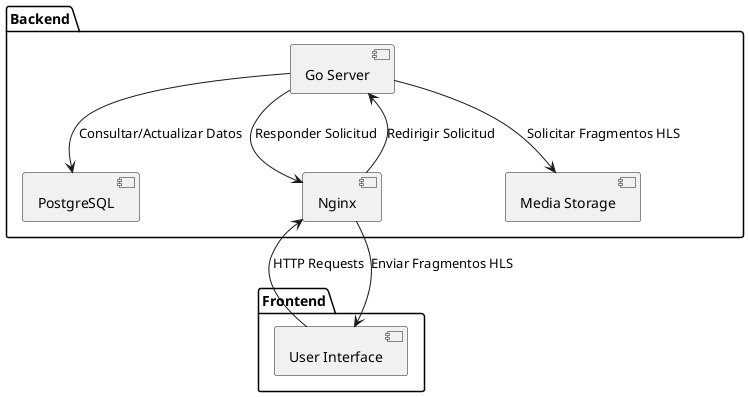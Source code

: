 @startuml
package "Frontend" {
  [User Interface]  
}

package "Backend" {
  [Go Server]  
  [Nginx]
  [PostgreSQL]
  [Media Storage]
}

"User Interface" --> Nginx: HTTP Requests
Nginx --> "Go Server": Redirigir Solicitud
"Go Server" --> PostgreSQL: Consultar/Actualizar Datos
"Go Server" --> "Media Storage": Solicitar Fragmentos HLS
"Go Server" --> Nginx: Responder Solicitud
Nginx --> "User Interface": Enviar Fragmentos HLS

@enduml
